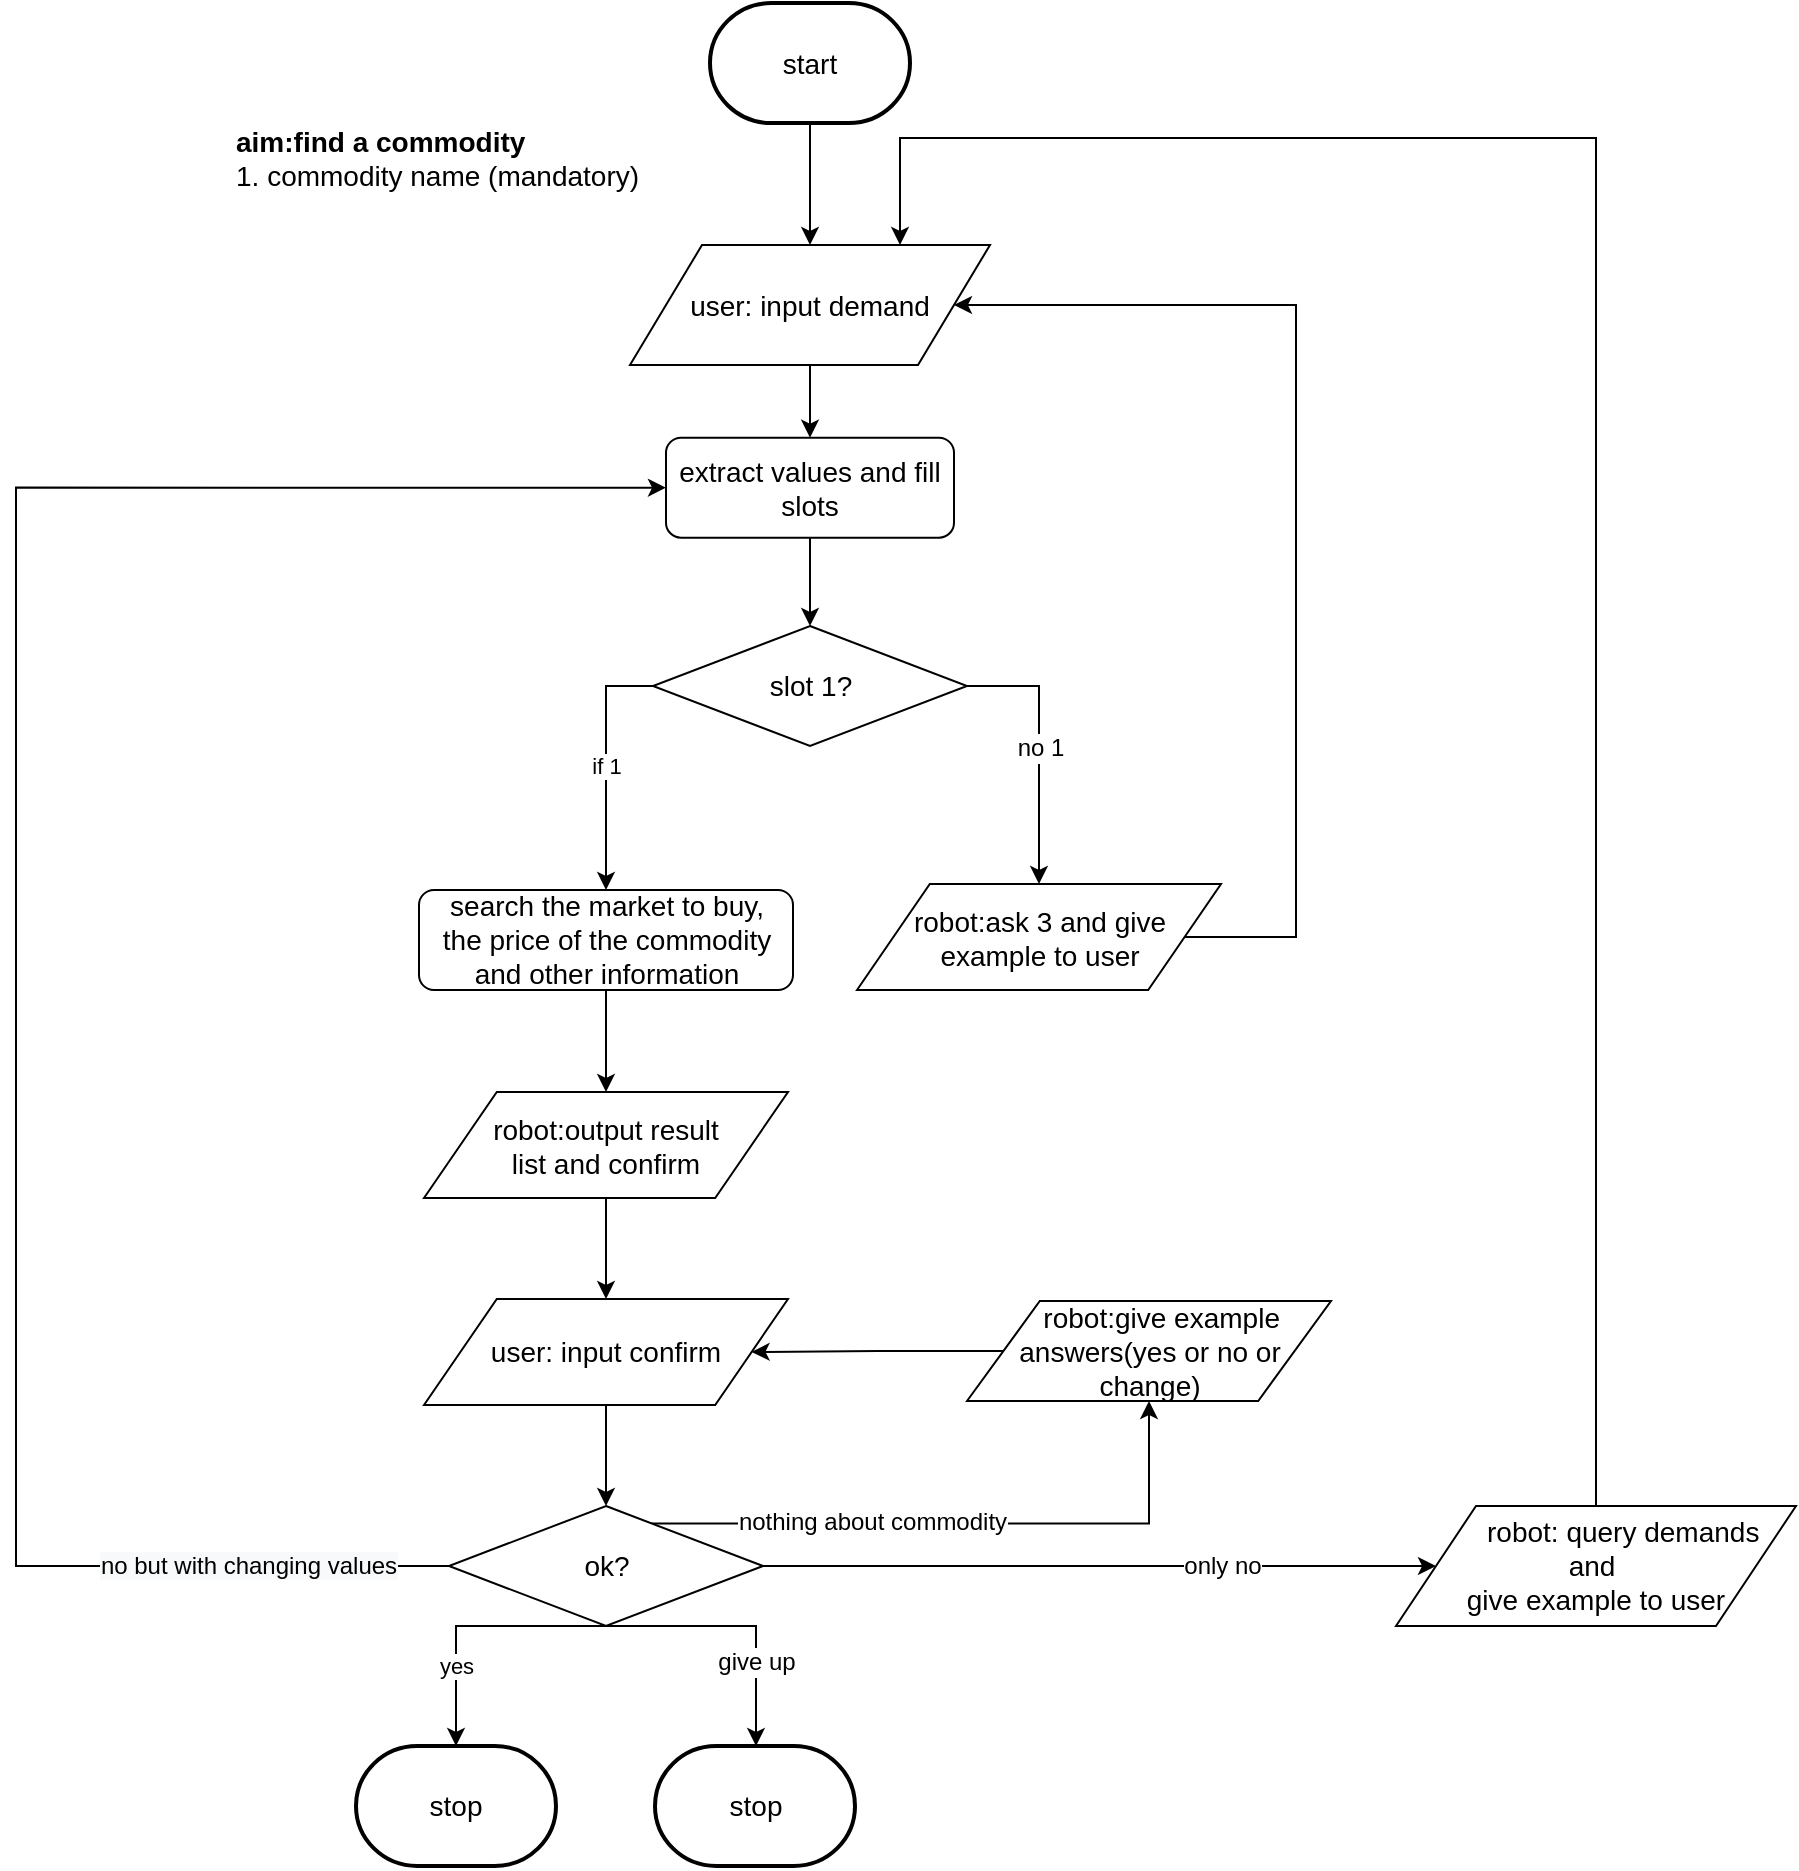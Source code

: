 <mxfile version="12.0.0" type="github" pages="1"><diagram id="qM217Te90TatpBVcW5O8" name="Page-1"><mxGraphModel dx="1097" dy="659" grid="1" gridSize="10" guides="1" tooltips="1" connect="1" arrows="1" fold="1" page="1" pageScale="1" pageWidth="1169" pageHeight="827" math="0" shadow="0"><root><mxCell id="0"/><mxCell id="1" parent="0"/><mxCell id="2NUs63TBTXF5mlNakIJW-7" value="&lt;font style=&quot;font-size: 14px&quot;&gt;&lt;b&gt;aim:find a commodity&lt;/b&gt;&lt;br&gt;1.&amp;nbsp;commodity&amp;nbsp;name (mandatory)&lt;br&gt;&lt;/font&gt;" style="text;html=1;strokeColor=none;fillColor=none;align=left;verticalAlign=middle;whiteSpace=wrap;rounded=0;" parent="1" vertex="1"><mxGeometry x="187.5" y="50" width="211" height="60" as="geometry"/></mxCell><mxCell id="2NUs63TBTXF5mlNakIJW-10" style="edgeStyle=orthogonalEdgeStyle;rounded=0;orthogonalLoop=1;jettySize=auto;html=1;exitX=0.5;exitY=1;exitDx=0;exitDy=0;entryX=0.5;entryY=0;entryDx=0;entryDy=0;" parent="1" source="mOv9vJpxTGmXbKC3HQRL-6" target="x5fYLZbjFW-XfaXLErEp-4" edge="1"><mxGeometry relative="1" as="geometry"><mxPoint x="477" y="247" as="sourcePoint"/></mxGeometry></mxCell><mxCell id="2NUs63TBTXF5mlNakIJW-38" style="edgeStyle=orthogonalEdgeStyle;rounded=0;orthogonalLoop=1;jettySize=auto;html=1;exitX=1;exitY=0.5;exitDx=0;exitDy=0;entryX=0.5;entryY=0;entryDx=0;entryDy=0;" parent="1" source="2NUs63TBTXF5mlNakIJW-31" target="mOv9vJpxTGmXbKC3HQRL-13" edge="1"><mxGeometry relative="1" as="geometry"><mxPoint x="590.5" y="444" as="targetPoint"/></mxGeometry></mxCell><mxCell id="2NUs63TBTXF5mlNakIJW-41" value="no 1" style="text;html=1;resizable=0;points=[];align=center;verticalAlign=middle;labelBackgroundColor=#ffffff;" parent="2NUs63TBTXF5mlNakIJW-38" vertex="1" connectable="0"><mxGeometry x="0.0" relative="1" as="geometry"><mxPoint y="-1" as="offset"/></mxGeometry></mxCell><mxCell id="2NUs63TBTXF5mlNakIJW-43" value="if 1" style="edgeStyle=orthogonalEdgeStyle;rounded=0;orthogonalLoop=1;jettySize=auto;html=1;exitX=0;exitY=0.5;exitDx=0;exitDy=0;" parent="1" source="2NUs63TBTXF5mlNakIJW-31" target="2NUs63TBTXF5mlNakIJW-42" edge="1"><mxGeometry relative="1" as="geometry"/></mxCell><mxCell id="2NUs63TBTXF5mlNakIJW-31" value="&lt;font style=&quot;font-size: 14px&quot;&gt;slot 1?&lt;br&gt;&lt;/font&gt;" style="rhombus;whiteSpace=wrap;html=1;" parent="1" vertex="1"><mxGeometry x="398.5" y="314" width="157" height="60" as="geometry"/></mxCell><mxCell id="2NUs63TBTXF5mlNakIJW-40" style="edgeStyle=orthogonalEdgeStyle;rounded=0;orthogonalLoop=1;jettySize=auto;html=1;exitX=1;exitY=0.5;exitDx=0;exitDy=0;entryX=1;entryY=0.5;entryDx=0;entryDy=0;" parent="1" source="mOv9vJpxTGmXbKC3HQRL-13" target="mOv9vJpxTGmXbKC3HQRL-6" edge="1"><mxGeometry relative="1" as="geometry"><mxPoint x="904" y="525" as="sourcePoint"/><mxPoint x="549" y="222" as="targetPoint"/><Array as="points"><mxPoint x="720" y="470"/><mxPoint x="720" y="154"/></Array></mxGeometry></mxCell><mxCell id="2NUs63TBTXF5mlNakIJW-45" style="edgeStyle=orthogonalEdgeStyle;rounded=0;orthogonalLoop=1;jettySize=auto;html=1;exitX=0.5;exitY=1;exitDx=0;exitDy=0;entryX=0.5;entryY=0;entryDx=0;entryDy=0;" parent="1" source="2NUs63TBTXF5mlNakIJW-42" target="mOv9vJpxTGmXbKC3HQRL-11" edge="1"><mxGeometry relative="1" as="geometry"><mxPoint x="375.5" y="561" as="targetPoint"/></mxGeometry></mxCell><mxCell id="2NUs63TBTXF5mlNakIJW-42" value="&lt;span style=&quot;font-size: 14px&quot;&gt;search the market to buy,&lt;br&gt;the price of the commodity and other information&lt;br&gt;&lt;/span&gt;" style="rounded=1;whiteSpace=wrap;html=1;" parent="1" vertex="1"><mxGeometry x="281.5" y="446" width="187" height="50" as="geometry"/></mxCell><mxCell id="mjXnJb5YQPUQ7LwjsABh-11" style="edgeStyle=orthogonalEdgeStyle;rounded=0;orthogonalLoop=1;jettySize=auto;html=1;exitX=0.5;exitY=1;exitDx=0;exitDy=0;entryX=0.5;entryY=0;entryDx=0;entryDy=0;" parent="1" source="mOv9vJpxTGmXbKC3HQRL-11" target="mOv9vJpxTGmXbKC3HQRL-12" edge="1"><mxGeometry relative="1" as="geometry"><mxPoint x="375.5" y="611" as="sourcePoint"/><mxPoint x="375.5" y="654" as="targetPoint"/></mxGeometry></mxCell><mxCell id="mjXnJb5YQPUQ7LwjsABh-12" style="edgeStyle=orthogonalEdgeStyle;rounded=0;orthogonalLoop=1;jettySize=auto;html=1;entryX=0.5;entryY=0;entryDx=0;entryDy=0;exitX=0.5;exitY=1;exitDx=0;exitDy=0;" parent="1" source="mOv9vJpxTGmXbKC3HQRL-12" target="mjXnJb5YQPUQ7LwjsABh-10" edge="1"><mxGeometry relative="1" as="geometry"><mxPoint x="375.5" y="734" as="sourcePoint"/></mxGeometry></mxCell><mxCell id="mjXnJb5YQPUQ7LwjsABh-13" value="yes" style="edgeStyle=orthogonalEdgeStyle;rounded=0;orthogonalLoop=1;jettySize=auto;html=1;entryX=0.5;entryY=0;entryDx=0;entryDy=0;entryPerimeter=0;exitX=0.5;exitY=1;exitDx=0;exitDy=0;" parent="1" source="mjXnJb5YQPUQ7LwjsABh-10" target="mOv9vJpxTGmXbKC3HQRL-10" edge="1"><mxGeometry x="0.403" relative="1" as="geometry"><mxPoint x="375" y="880.5" as="targetPoint"/><Array as="points"><mxPoint x="300" y="814"/></Array><mxPoint as="offset"/></mxGeometry></mxCell><mxCell id="mjXnJb5YQPUQ7LwjsABh-14" style="edgeStyle=orthogonalEdgeStyle;rounded=0;orthogonalLoop=1;jettySize=auto;html=1;exitX=0;exitY=0.5;exitDx=0;exitDy=0;entryX=0;entryY=0.5;entryDx=0;entryDy=0;" parent="1" source="mjXnJb5YQPUQ7LwjsABh-10" target="x5fYLZbjFW-XfaXLErEp-4" edge="1"><mxGeometry relative="1" as="geometry"><Array as="points"><mxPoint x="80" y="784"/><mxPoint x="80" y="245"/></Array></mxGeometry></mxCell><mxCell id="cNNmgiSgii2nEzxKUs_d-3" value="&lt;span style=&quot;text-align: left ; background-color: rgb(248 , 249 , 250)&quot;&gt;no but with changing values&lt;/span&gt;" style="text;html=1;resizable=0;points=[];align=center;verticalAlign=middle;labelBackgroundColor=#ffffff;" parent="mjXnJb5YQPUQ7LwjsABh-14" vertex="1" connectable="0"><mxGeometry x="-0.763" relative="1" as="geometry"><mxPoint x="27" as="offset"/></mxGeometry></mxCell><mxCell id="mOv9vJpxTGmXbKC3HQRL-16" style="edgeStyle=orthogonalEdgeStyle;rounded=0;orthogonalLoop=1;jettySize=auto;html=1;exitX=1;exitY=0.5;exitDx=0;exitDy=0;entryX=0;entryY=0.5;entryDx=0;entryDy=0;" parent="1" source="mjXnJb5YQPUQ7LwjsABh-10" target="mOv9vJpxTGmXbKC3HQRL-4" edge="1"><mxGeometry relative="1" as="geometry"><Array as="points"><mxPoint x="760" y="784"/><mxPoint x="760" y="784"/></Array></mxGeometry></mxCell><mxCell id="mOv9vJpxTGmXbKC3HQRL-17" value="only no" style="text;html=1;resizable=0;points=[];align=center;verticalAlign=middle;labelBackgroundColor=#ffffff;" parent="mOv9vJpxTGmXbKC3HQRL-16" vertex="1" connectable="0"><mxGeometry x="-0.971" y="1" relative="1" as="geometry"><mxPoint x="224" y="1" as="offset"/></mxGeometry></mxCell><mxCell id="cNNmgiSgii2nEzxKUs_d-5" style="edgeStyle=orthogonalEdgeStyle;rounded=0;orthogonalLoop=1;jettySize=auto;html=1;exitX=0.644;exitY=0.146;exitDx=0;exitDy=0;entryX=0.5;entryY=1;entryDx=0;entryDy=0;exitPerimeter=0;" parent="1" source="mjXnJb5YQPUQ7LwjsABh-10" target="cNNmgiSgii2nEzxKUs_d-4" edge="1"><mxGeometry relative="1" as="geometry"/></mxCell><mxCell id="cNNmgiSgii2nEzxKUs_d-6" value="nothing about commodity" style="text;html=1;resizable=0;points=[];align=center;verticalAlign=middle;labelBackgroundColor=#ffffff;" parent="cNNmgiSgii2nEzxKUs_d-5" vertex="1" connectable="0"><mxGeometry x="-0.292" y="1" relative="1" as="geometry"><mxPoint as="offset"/></mxGeometry></mxCell><mxCell id="KnYPqTdMmfdPe4riIv-D-2" style="edgeStyle=orthogonalEdgeStyle;rounded=0;orthogonalLoop=1;jettySize=auto;html=1;exitX=0.5;exitY=1;exitDx=0;exitDy=0;entryX=0.5;entryY=0;entryDx=0;entryDy=0;entryPerimeter=0;" edge="1" parent="1" source="mjXnJb5YQPUQ7LwjsABh-10" target="KnYPqTdMmfdPe4riIv-D-1"><mxGeometry relative="1" as="geometry"><Array as="points"><mxPoint x="450" y="814"/><mxPoint x="450" y="874"/></Array></mxGeometry></mxCell><mxCell id="KnYPqTdMmfdPe4riIv-D-3" value="give up" style="text;html=1;resizable=0;points=[];align=center;verticalAlign=middle;labelBackgroundColor=#ffffff;" vertex="1" connectable="0" parent="KnYPqTdMmfdPe4riIv-D-2"><mxGeometry x="0.11" y="-18" relative="1" as="geometry"><mxPoint x="18" y="18" as="offset"/></mxGeometry></mxCell><mxCell id="mjXnJb5YQPUQ7LwjsABh-10" value="&lt;font style=&quot;font-size: 14px&quot;&gt;ok?&lt;br&gt;&lt;/font&gt;" style="rhombus;whiteSpace=wrap;html=1;" parent="1" vertex="1"><mxGeometry x="296.5" y="754" width="157" height="60" as="geometry"/></mxCell><mxCell id="x5fYLZbjFW-XfaXLErEp-6" style="edgeStyle=orthogonalEdgeStyle;rounded=0;orthogonalLoop=1;jettySize=auto;html=1;exitX=0.5;exitY=1;exitDx=0;exitDy=0;exitPerimeter=0;entryX=0.5;entryY=0;entryDx=0;entryDy=0;" parent="1" source="mOv9vJpxTGmXbKC3HQRL-2" target="mOv9vJpxTGmXbKC3HQRL-6" edge="1"><mxGeometry relative="1" as="geometry"/></mxCell><mxCell id="mOv9vJpxTGmXbKC3HQRL-2" value="&lt;span style=&quot;font-size: 14px&quot;&gt;start&lt;/span&gt;" style="strokeWidth=2;html=1;shape=mxgraph.flowchart.terminator;whiteSpace=wrap;" parent="1" vertex="1"><mxGeometry x="427" y="2.519" width="100" height="60" as="geometry"/></mxCell><mxCell id="x5fYLZbjFW-XfaXLErEp-8" style="edgeStyle=orthogonalEdgeStyle;rounded=0;orthogonalLoop=1;jettySize=auto;html=1;exitX=0.5;exitY=0;exitDx=0;exitDy=0;entryX=0.75;entryY=0;entryDx=0;entryDy=0;" parent="1" source="mOv9vJpxTGmXbKC3HQRL-4" target="mOv9vJpxTGmXbKC3HQRL-6" edge="1"><mxGeometry relative="1" as="geometry"><Array as="points"><mxPoint x="870" y="70"/><mxPoint x="522" y="70"/></Array></mxGeometry></mxCell><mxCell id="mOv9vJpxTGmXbKC3HQRL-4" value="&lt;span style=&quot;font-size: 14px&quot;&gt;&amp;nbsp; &amp;nbsp; &amp;nbsp; &amp;nbsp; robot: query demands&amp;nbsp;&lt;/span&gt;&lt;br style=&quot;font-size: 14px&quot;&gt;&lt;span style=&quot;font-size: 14px&quot;&gt;and&amp;nbsp;&lt;/span&gt;&lt;br style=&quot;font-size: 14px&quot;&gt;&lt;span style=&quot;font-size: 14px&quot;&gt;give example to user&lt;/span&gt;" style="shape=parallelogram;perimeter=parallelogramPerimeter;whiteSpace=wrap;html=1;" parent="1" vertex="1"><mxGeometry x="770" y="754" width="200" height="60" as="geometry"/></mxCell><mxCell id="mOv9vJpxTGmXbKC3HQRL-6" value="&lt;span style=&quot;font-size: 14px ; white-space: normal&quot;&gt;user: input demand&lt;/span&gt;" style="shape=parallelogram;perimeter=parallelogramPerimeter;whiteSpace=wrap;html=1;" parent="1" vertex="1"><mxGeometry x="387" y="123.5" width="180" height="60" as="geometry"/></mxCell><mxCell id="mOv9vJpxTGmXbKC3HQRL-10" value="&lt;font style=&quot;font-size: 14px&quot;&gt;stop&lt;/font&gt;" style="strokeWidth=2;html=1;shape=mxgraph.flowchart.terminator;whiteSpace=wrap;" parent="1" vertex="1"><mxGeometry x="250" y="874" width="100" height="60" as="geometry"/></mxCell><mxCell id="mOv9vJpxTGmXbKC3HQRL-11" value="&lt;span style=&quot;font-size: 14px&quot;&gt;robot:output result &lt;br&gt;list and confirm&lt;/span&gt;" style="shape=parallelogram;perimeter=parallelogramPerimeter;whiteSpace=wrap;html=1;" parent="1" vertex="1"><mxGeometry x="284" y="547" width="182" height="53" as="geometry"/></mxCell><mxCell id="mOv9vJpxTGmXbKC3HQRL-12" value="&lt;span style=&quot;font-size: 14px&quot;&gt;user: input confirm&lt;/span&gt;" style="shape=parallelogram;perimeter=parallelogramPerimeter;whiteSpace=wrap;html=1;" parent="1" vertex="1"><mxGeometry x="284" y="650.5" width="182" height="53" as="geometry"/></mxCell><mxCell id="mOv9vJpxTGmXbKC3HQRL-13" value="&lt;span style=&quot;font-size: 14px&quot;&gt;robot:ask 3 and give example to user&lt;/span&gt;" style="shape=parallelogram;perimeter=parallelogramPerimeter;whiteSpace=wrap;html=1;" parent="1" vertex="1"><mxGeometry x="500.5" y="443" width="182" height="53" as="geometry"/></mxCell><mxCell id="cNNmgiSgii2nEzxKUs_d-1" style="edgeStyle=orthogonalEdgeStyle;rounded=0;orthogonalLoop=1;jettySize=auto;html=1;exitX=0.5;exitY=1;exitDx=0;exitDy=0;entryX=0.5;entryY=0;entryDx=0;entryDy=0;" parent="1" source="x5fYLZbjFW-XfaXLErEp-4" target="2NUs63TBTXF5mlNakIJW-31" edge="1"><mxGeometry relative="1" as="geometry"/></mxCell><mxCell id="x5fYLZbjFW-XfaXLErEp-4" value="&lt;font style=&quot;font-size: 14px&quot;&gt;extract values and fill slots&lt;/font&gt;" style="rounded=1;whiteSpace=wrap;html=1;" parent="1" vertex="1"><mxGeometry x="405" y="219.843" width="144" height="50" as="geometry"/></mxCell><mxCell id="cNNmgiSgii2nEzxKUs_d-7" style="edgeStyle=orthogonalEdgeStyle;rounded=0;orthogonalLoop=1;jettySize=auto;html=1;exitX=0;exitY=0.5;exitDx=0;exitDy=0;entryX=1;entryY=0.5;entryDx=0;entryDy=0;" parent="1" source="cNNmgiSgii2nEzxKUs_d-4" target="mOv9vJpxTGmXbKC3HQRL-12" edge="1"><mxGeometry relative="1" as="geometry"/></mxCell><mxCell id="cNNmgiSgii2nEzxKUs_d-4" value="&lt;span style=&quot;font-size: 14px&quot;&gt;&amp;nbsp; &amp;nbsp;robot:give example answers(yes or no or change)&lt;/span&gt;" style="shape=parallelogram;perimeter=parallelogramPerimeter;whiteSpace=wrap;html=1;" parent="1" vertex="1"><mxGeometry x="555.5" y="651.5" width="182" height="50" as="geometry"/></mxCell><mxCell id="KnYPqTdMmfdPe4riIv-D-1" value="&lt;font style=&quot;font-size: 14px&quot;&gt;stop&lt;/font&gt;" style="strokeWidth=2;html=1;shape=mxgraph.flowchart.terminator;whiteSpace=wrap;" vertex="1" parent="1"><mxGeometry x="399.5" y="874" width="100" height="60" as="geometry"/></mxCell></root></mxGraphModel></diagram></mxfile>